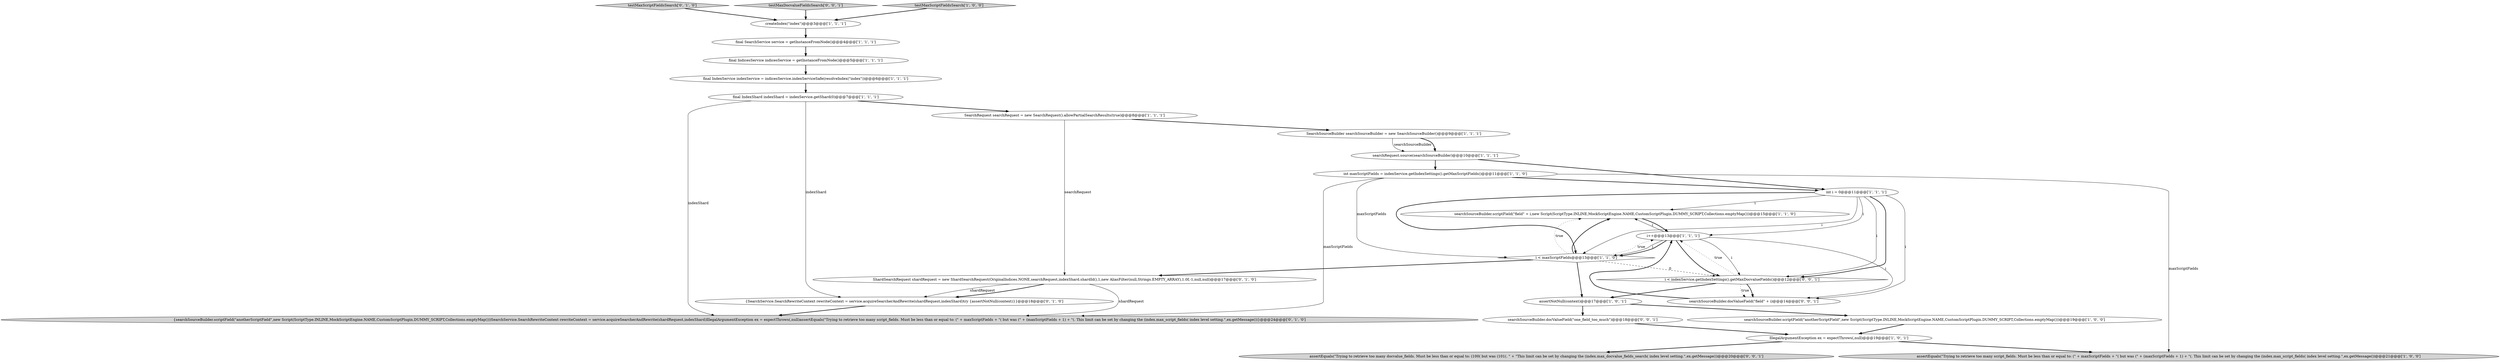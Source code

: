 digraph {
3 [style = filled, label = "SearchRequest searchRequest = new SearchRequest().allowPartialSearchResults(true)@@@8@@@['1', '1', '1']", fillcolor = white, shape = ellipse image = "AAA0AAABBB1BBB"];
6 [style = filled, label = "final IndicesService indicesService = getInstanceFromNode()@@@5@@@['1', '1', '1']", fillcolor = white, shape = ellipse image = "AAA0AAABBB1BBB"];
19 [style = filled, label = "{SearchService.SearchRewriteContext rewriteContext = service.acquireSearcherAndRewrite(shardRequest,indexShard)try {assertNotNull(context)}}@@@18@@@['0', '1', '0']", fillcolor = white, shape = ellipse image = "AAA1AAABBB2BBB"];
1 [style = filled, label = "IllegalArgumentException ex = expectThrows(,null)@@@19@@@['1', '0', '1']", fillcolor = white, shape = ellipse image = "AAA0AAABBB1BBB"];
17 [style = filled, label = "searchSourceBuilder.scriptField(\"field\" + i,new Script(ScriptType.INLINE,MockScriptEngine.NAME,CustomScriptPlugin.DUMMY_SCRIPT,Collections.emptyMap()))@@@15@@@['1', '1', '0']", fillcolor = white, shape = ellipse image = "AAA0AAABBB1BBB"];
0 [style = filled, label = "SearchSourceBuilder searchSourceBuilder = new SearchSourceBuilder()@@@9@@@['1', '1', '1']", fillcolor = white, shape = ellipse image = "AAA0AAABBB1BBB"];
8 [style = filled, label = "int i = 0@@@11@@@['1', '1', '1']", fillcolor = white, shape = ellipse image = "AAA0AAABBB1BBB"];
18 [style = filled, label = "testMaxScriptFieldsSearch['0', '1', '0']", fillcolor = lightgray, shape = diamond image = "AAA0AAABBB2BBB"];
2 [style = filled, label = "final IndexShard indexShard = indexService.getShard(0)@@@7@@@['1', '1', '1']", fillcolor = white, shape = ellipse image = "AAA0AAABBB1BBB"];
7 [style = filled, label = "assertNotNull(context)@@@17@@@['1', '0', '1']", fillcolor = white, shape = ellipse image = "AAA0AAABBB1BBB"];
14 [style = filled, label = "assertEquals(\"Trying to retrieve too many script_fields. Must be less than or equal to: (\" + maxScriptFields + \"( but was (\" + (maxScriptFields + 1) + \"(. This limit can be set by changing the (index.max_script_fields( index level setting.\",ex.getMessage())@@@21@@@['1', '0', '0']", fillcolor = lightgray, shape = ellipse image = "AAA0AAABBB1BBB"];
16 [style = filled, label = "i++@@@13@@@['1', '1', '1']", fillcolor = white, shape = ellipse image = "AAA0AAABBB1BBB"];
11 [style = filled, label = "createIndex(\"index\")@@@3@@@['1', '1', '1']", fillcolor = white, shape = ellipse image = "AAA0AAABBB1BBB"];
25 [style = filled, label = "assertEquals(\"Trying to retrieve too many docvalue_fields. Must be less than or equal to: (100( but was (101(. \" + \"This limit can be set by changing the (index.max_docvalue_fields_search( index level setting.\",ex.getMessage())@@@20@@@['0', '0', '1']", fillcolor = lightgray, shape = ellipse image = "AAA0AAABBB3BBB"];
5 [style = filled, label = "int maxScriptFields = indexService.getIndexSettings().getMaxScriptFields()@@@11@@@['1', '1', '0']", fillcolor = white, shape = ellipse image = "AAA0AAABBB1BBB"];
23 [style = filled, label = "searchSourceBuilder.docValueField(\"one_field_too_much\")@@@18@@@['0', '0', '1']", fillcolor = white, shape = ellipse image = "AAA0AAABBB3BBB"];
4 [style = filled, label = "final IndexService indexService = indicesService.indexServiceSafe(resolveIndex(\"index\"))@@@6@@@['1', '1', '1']", fillcolor = white, shape = ellipse image = "AAA0AAABBB1BBB"];
22 [style = filled, label = "searchSourceBuilder.docValueField(\"field\" + i)@@@14@@@['0', '0', '1']", fillcolor = white, shape = ellipse image = "AAA0AAABBB3BBB"];
26 [style = filled, label = "testMaxDocvalueFieldsSearch['0', '0', '1']", fillcolor = lightgray, shape = diamond image = "AAA0AAABBB3BBB"];
21 [style = filled, label = "ShardSearchRequest shardRequest = new ShardSearchRequest(OriginalIndices.NONE,searchRequest,indexShard.shardId(),1,new AliasFilter(null,Strings.EMPTY_ARRAY),1.0f,-1,null,null)@@@17@@@['0', '1', '0']", fillcolor = white, shape = ellipse image = "AAA1AAABBB2BBB"];
9 [style = filled, label = "i < maxScriptFields@@@13@@@['1', '1', '0']", fillcolor = white, shape = diamond image = "AAA0AAABBB1BBB"];
20 [style = filled, label = "{searchSourceBuilder.scriptField(\"anotherScriptField\",new Script(ScriptType.INLINE,MockScriptEngine.NAME,CustomScriptPlugin.DUMMY_SCRIPT,Collections.emptyMap()))SearchService.SearchRewriteContext rewriteContext = service.acquireSearcherAndRewrite(shardRequest,indexShard)IllegalArgumentException ex = expectThrows(,null)assertEquals(\"Trying to retrieve too many script_fields. Must be less than or equal to: (\" + maxScriptFields + \"( but was (\" + (maxScriptFields + 1) + \"(. This limit can be set by changing the (index.max_script_fields( index level setting.\",ex.getMessage())}@@@24@@@['0', '1', '0']", fillcolor = lightgray, shape = ellipse image = "AAA1AAABBB2BBB"];
10 [style = filled, label = "searchSourceBuilder.scriptField(\"anotherScriptField\",new Script(ScriptType.INLINE,MockScriptEngine.NAME,CustomScriptPlugin.DUMMY_SCRIPT,Collections.emptyMap()))@@@19@@@['1', '0', '0']", fillcolor = white, shape = ellipse image = "AAA0AAABBB1BBB"];
24 [style = filled, label = "i < indexService.getIndexSettings().getMaxDocvalueFields()@@@12@@@['0', '0', '1']", fillcolor = white, shape = diamond image = "AAA0AAABBB3BBB"];
13 [style = filled, label = "final SearchService service = getInstanceFromNode()@@@4@@@['1', '1', '1']", fillcolor = white, shape = ellipse image = "AAA0AAABBB1BBB"];
12 [style = filled, label = "searchRequest.source(searchSourceBuilder)@@@10@@@['1', '1', '1']", fillcolor = white, shape = ellipse image = "AAA0AAABBB1BBB"];
15 [style = filled, label = "testMaxScriptFieldsSearch['1', '0', '0']", fillcolor = lightgray, shape = diamond image = "AAA0AAABBB1BBB"];
7->23 [style = bold, label=""];
16->24 [style = bold, label=""];
16->24 [style = solid, label="i"];
5->8 [style = bold, label=""];
8->9 [style = bold, label=""];
6->4 [style = bold, label=""];
24->7 [style = bold, label=""];
8->16 [style = solid, label="i"];
7->10 [style = bold, label=""];
23->1 [style = bold, label=""];
8->24 [style = solid, label="i"];
19->20 [style = bold, label=""];
13->6 [style = bold, label=""];
22->16 [style = bold, label=""];
0->12 [style = solid, label="searchSourceBuilder"];
9->21 [style = bold, label=""];
1->14 [style = bold, label=""];
1->25 [style = bold, label=""];
5->9 [style = solid, label="maxScriptFields"];
3->21 [style = solid, label="searchRequest"];
16->22 [style = solid, label="i"];
9->17 [style = dotted, label="true"];
4->2 [style = bold, label=""];
24->22 [style = bold, label=""];
2->3 [style = bold, label=""];
8->9 [style = solid, label="i"];
10->1 [style = bold, label=""];
24->22 [style = dotted, label="true"];
12->5 [style = bold, label=""];
21->19 [style = bold, label=""];
0->12 [style = bold, label=""];
15->11 [style = bold, label=""];
9->17 [style = bold, label=""];
26->11 [style = bold, label=""];
3->0 [style = bold, label=""];
16->17 [style = solid, label="i"];
24->16 [style = dotted, label="true"];
11->13 [style = bold, label=""];
5->20 [style = solid, label="maxScriptFields"];
9->16 [style = dotted, label="true"];
21->19 [style = solid, label="shardRequest"];
5->14 [style = solid, label="maxScriptFields"];
2->19 [style = solid, label="indexShard"];
8->24 [style = bold, label=""];
8->17 [style = solid, label="i"];
8->22 [style = solid, label="i"];
21->20 [style = solid, label="shardRequest"];
2->20 [style = solid, label="indexShard"];
17->16 [style = bold, label=""];
12->8 [style = bold, label=""];
9->24 [style = dashed, label="0"];
18->11 [style = bold, label=""];
16->9 [style = solid, label="i"];
16->9 [style = bold, label=""];
9->7 [style = bold, label=""];
}
